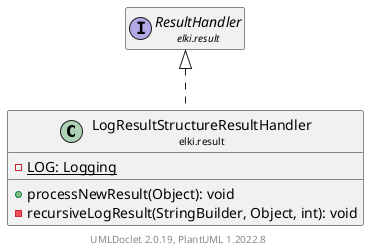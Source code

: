 @startuml
    remove .*\.(Instance|Par|Parameterizer|Factory)$
    set namespaceSeparator none
    hide empty fields
    hide empty methods

    class "<size:14>LogResultStructureResultHandler\n<size:10>elki.result" as elki.result.LogResultStructureResultHandler [[LogResultStructureResultHandler.html]] {
        {static} -LOG: Logging
        +processNewResult(Object): void
        -recursiveLogResult(StringBuilder, Object, int): void
    }

    interface "<size:14>ResultHandler\n<size:10>elki.result" as elki.result.ResultHandler [[ResultHandler.html]]

    elki.result.ResultHandler <|.. elki.result.LogResultStructureResultHandler

    center footer UMLDoclet 2.0.19, PlantUML 1.2022.8
@enduml
